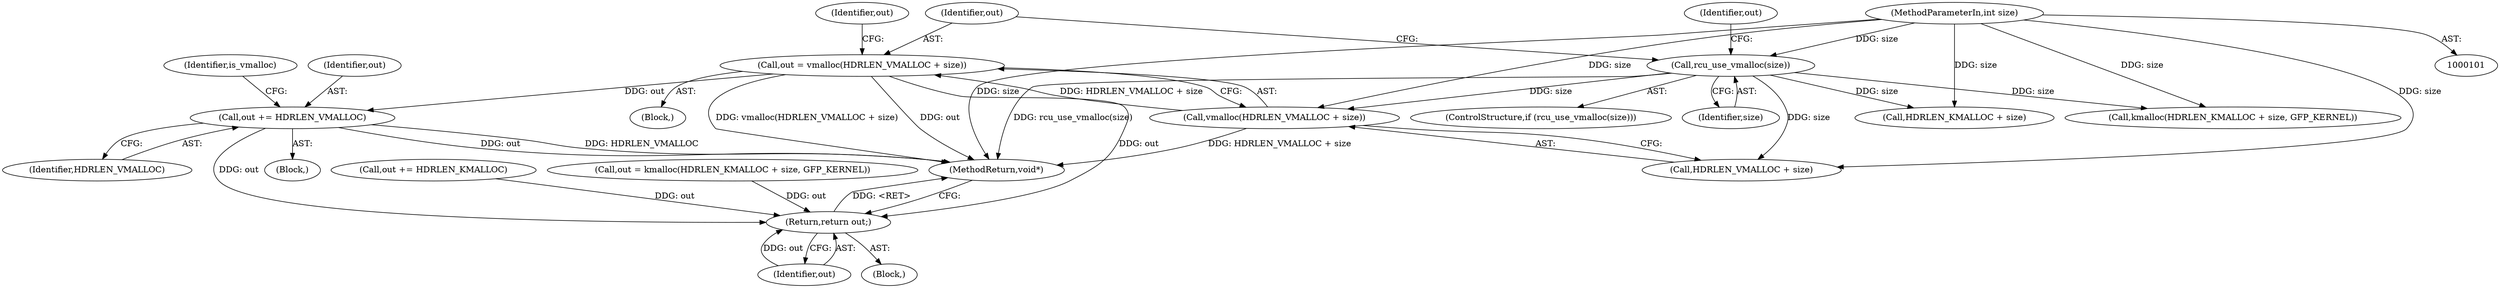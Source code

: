 digraph "1_linux_6062a8dc0517bce23e3c2f7d2fea5e22411269a3_15@API" {
"1000109" [label="(Call,out = vmalloc(HDRLEN_VMALLOC + size))"];
"1000111" [label="(Call,vmalloc(HDRLEN_VMALLOC + size))"];
"1000106" [label="(Call,rcu_use_vmalloc(size))"];
"1000102" [label="(MethodParameterIn,int size)"];
"1000118" [label="(Call,out += HDRLEN_VMALLOC)"];
"1000148" [label="(Return,return out;)"];
"1000149" [label="(Identifier,out)"];
"1000117" [label="(Block,)"];
"1000130" [label="(Identifier,out)"];
"1000111" [label="(Call,vmalloc(HDRLEN_VMALLOC + size))"];
"1000148" [label="(Return,return out;)"];
"1000122" [label="(Identifier,is_vmalloc)"];
"1000150" [label="(MethodReturn,void*)"];
"1000112" [label="(Call,HDRLEN_VMALLOC + size)"];
"1000107" [label="(Identifier,size)"];
"1000105" [label="(ControlStructure,if (rcu_use_vmalloc(size)))"];
"1000108" [label="(Block,)"];
"1000139" [label="(Call,out += HDRLEN_KMALLOC)"];
"1000106" [label="(Call,rcu_use_vmalloc(size))"];
"1000118" [label="(Call,out += HDRLEN_VMALLOC)"];
"1000119" [label="(Identifier,out)"];
"1000103" [label="(Block,)"];
"1000120" [label="(Identifier,HDRLEN_VMALLOC)"];
"1000131" [label="(Call,kmalloc(HDRLEN_KMALLOC + size, GFP_KERNEL))"];
"1000132" [label="(Call,HDRLEN_KMALLOC + size)"];
"1000116" [label="(Identifier,out)"];
"1000109" [label="(Call,out = vmalloc(HDRLEN_VMALLOC + size))"];
"1000102" [label="(MethodParameterIn,int size)"];
"1000129" [label="(Call,out = kmalloc(HDRLEN_KMALLOC + size, GFP_KERNEL))"];
"1000110" [label="(Identifier,out)"];
"1000109" -> "1000108"  [label="AST: "];
"1000109" -> "1000111"  [label="CFG: "];
"1000110" -> "1000109"  [label="AST: "];
"1000111" -> "1000109"  [label="AST: "];
"1000116" -> "1000109"  [label="CFG: "];
"1000109" -> "1000150"  [label="DDG: vmalloc(HDRLEN_VMALLOC + size)"];
"1000109" -> "1000150"  [label="DDG: out"];
"1000111" -> "1000109"  [label="DDG: HDRLEN_VMALLOC + size"];
"1000109" -> "1000118"  [label="DDG: out"];
"1000109" -> "1000148"  [label="DDG: out"];
"1000111" -> "1000112"  [label="CFG: "];
"1000112" -> "1000111"  [label="AST: "];
"1000111" -> "1000150"  [label="DDG: HDRLEN_VMALLOC + size"];
"1000106" -> "1000111"  [label="DDG: size"];
"1000102" -> "1000111"  [label="DDG: size"];
"1000106" -> "1000105"  [label="AST: "];
"1000106" -> "1000107"  [label="CFG: "];
"1000107" -> "1000106"  [label="AST: "];
"1000110" -> "1000106"  [label="CFG: "];
"1000130" -> "1000106"  [label="CFG: "];
"1000106" -> "1000150"  [label="DDG: rcu_use_vmalloc(size)"];
"1000102" -> "1000106"  [label="DDG: size"];
"1000106" -> "1000112"  [label="DDG: size"];
"1000106" -> "1000131"  [label="DDG: size"];
"1000106" -> "1000132"  [label="DDG: size"];
"1000102" -> "1000101"  [label="AST: "];
"1000102" -> "1000150"  [label="DDG: size"];
"1000102" -> "1000112"  [label="DDG: size"];
"1000102" -> "1000131"  [label="DDG: size"];
"1000102" -> "1000132"  [label="DDG: size"];
"1000118" -> "1000117"  [label="AST: "];
"1000118" -> "1000120"  [label="CFG: "];
"1000119" -> "1000118"  [label="AST: "];
"1000120" -> "1000118"  [label="AST: "];
"1000122" -> "1000118"  [label="CFG: "];
"1000118" -> "1000150"  [label="DDG: out"];
"1000118" -> "1000150"  [label="DDG: HDRLEN_VMALLOC"];
"1000118" -> "1000148"  [label="DDG: out"];
"1000148" -> "1000103"  [label="AST: "];
"1000148" -> "1000149"  [label="CFG: "];
"1000149" -> "1000148"  [label="AST: "];
"1000150" -> "1000148"  [label="CFG: "];
"1000148" -> "1000150"  [label="DDG: <RET>"];
"1000149" -> "1000148"  [label="DDG: out"];
"1000129" -> "1000148"  [label="DDG: out"];
"1000139" -> "1000148"  [label="DDG: out"];
}
